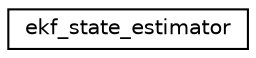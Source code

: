 digraph "Graphical Class Hierarchy"
{
 // LATEX_PDF_SIZE
  edge [fontname="Helvetica",fontsize="10",labelfontname="Helvetica",labelfontsize="10"];
  node [fontname="Helvetica",fontsize="10",shape=record];
  rankdir="LR";
  Node0 [label="ekf_state_estimator",height=0.2,width=0.4,color="black", fillcolor="white", style="filled",URL="$classekf__state__estimator.html",tooltip=" "];
}
